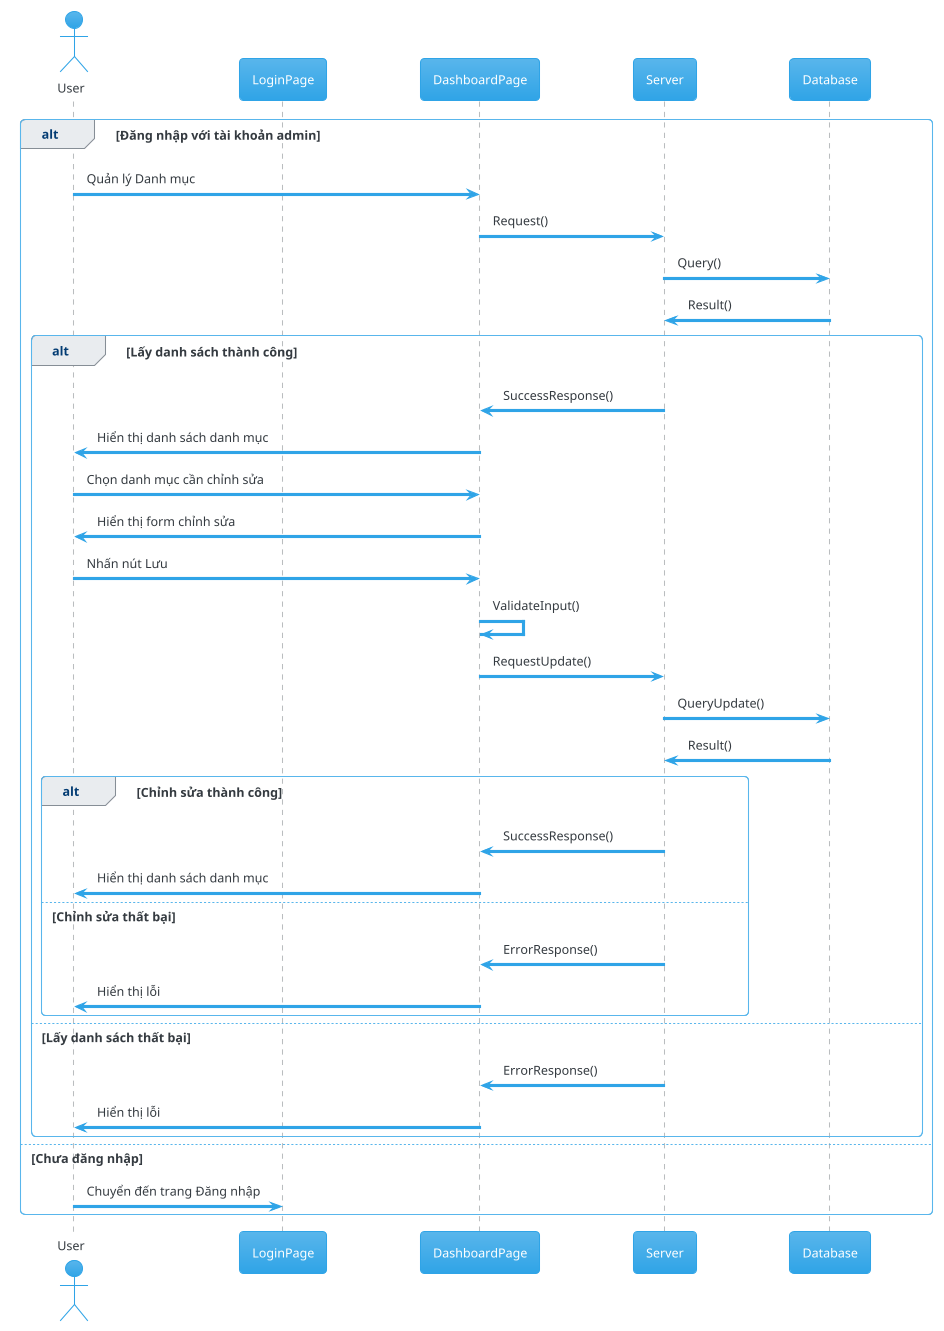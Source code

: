 @startuml manager_categories_edit
!theme cerulean

actor       User       as u
participant LoginPage as lp
participant DashboardPage as dash
participant Server as s
participant Database as d

alt Đăng nhập với tài khoản admin
  u -> dash: Quản lý Danh mục
  dash -> s: Request()
  s -> d: Query()
  d -> s: Result()

  alt Lấy danh sách thành công
    s -> dash: SuccessResponse()
    dash -> u: Hiển thị danh sách danh mục
    u -> dash: Chọn danh mục cần chỉnh sửa
    dash -> u: Hiển thị form chỉnh sửa
    u -> dash: Nhấn nút Lưu
    dash -> dash: ValidateInput()
    dash -> s: RequestUpdate()
    s -> d: QueryUpdate()
    d -> s: Result()

    alt Chỉnh sửa thành công
      s -> dash: SuccessResponse()
      dash -> u: Hiển thị danh sách danh mục
    else Chỉnh sửa thất bại
      s -> dash: ErrorResponse()
      dash -> u: Hiển thị lỗi
    end

  else Lấy danh sách thất bại
    s -> dash: ErrorResponse()
    dash -> u: Hiển thị lỗi
  end
else Chưa đăng nhập
  u -> lp: Chuyển đến trang Đăng nhập
end


@enduml